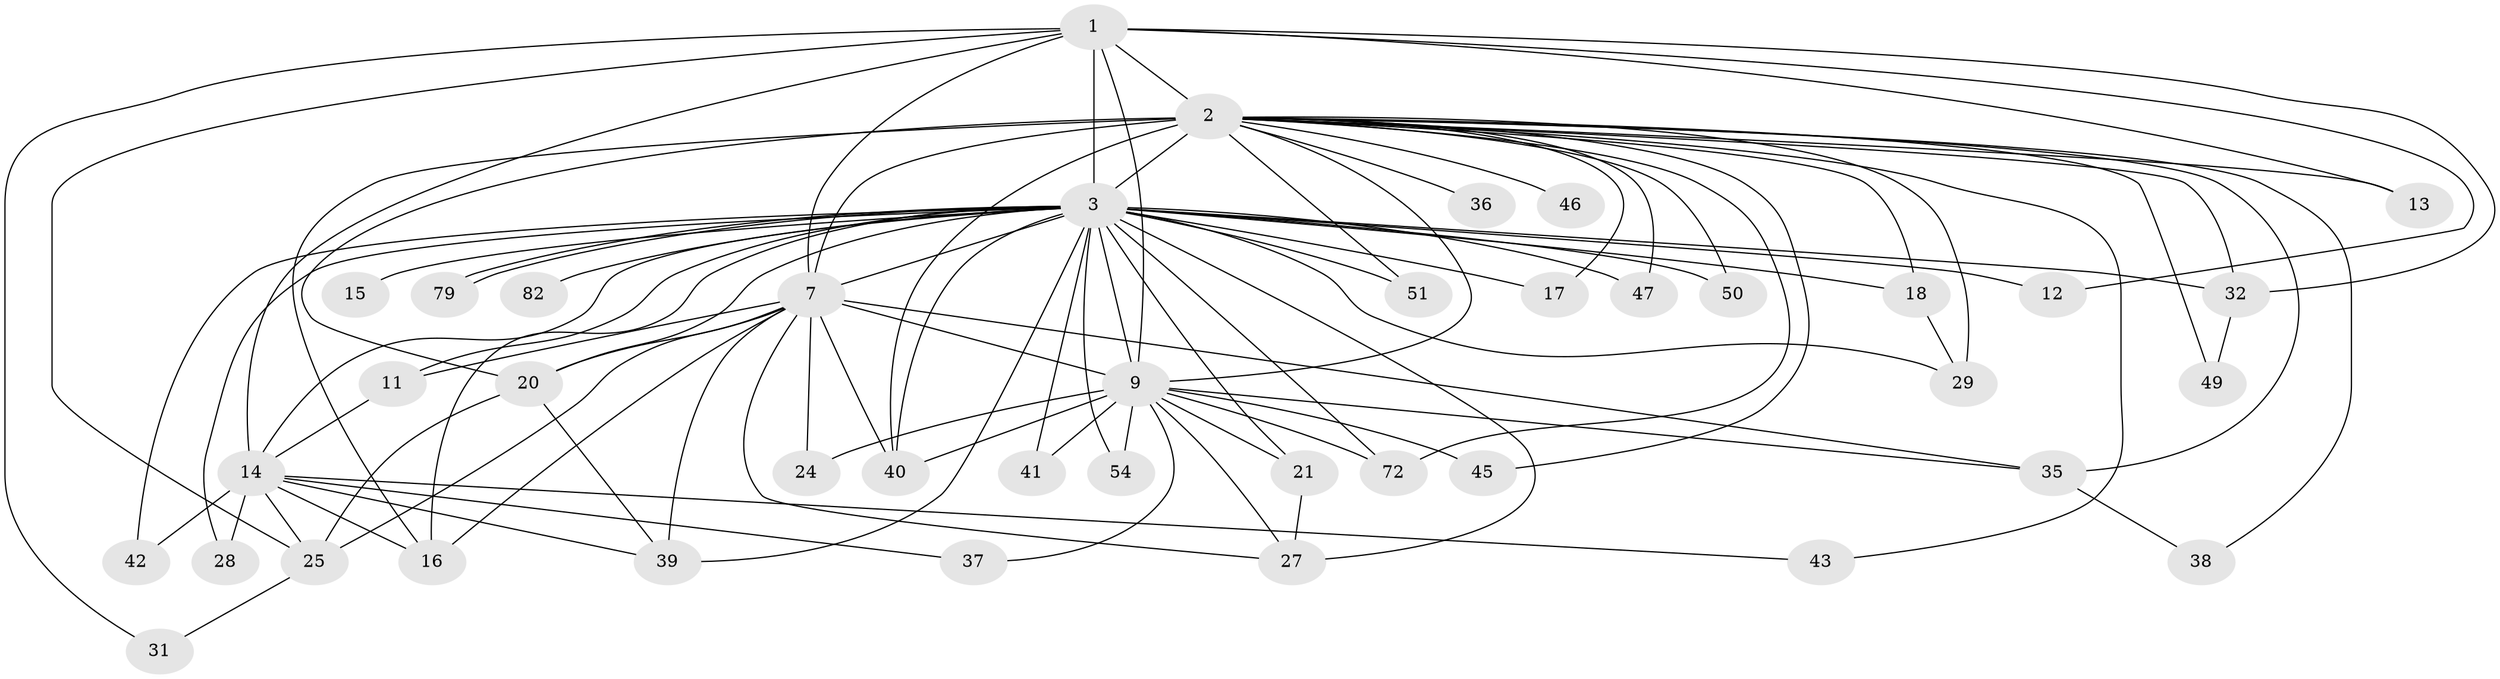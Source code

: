// original degree distribution, {16: 0.012048192771084338, 19: 0.04819277108433735, 27: 0.012048192771084338, 23: 0.012048192771084338, 17: 0.012048192771084338, 21: 0.012048192771084338, 14: 0.012048192771084338, 3: 0.12048192771084337, 2: 0.6265060240963856, 8: 0.012048192771084338, 4: 0.07228915662650602, 6: 0.024096385542168676, 5: 0.024096385542168676}
// Generated by graph-tools (version 1.1) at 2025/14/03/09/25 04:14:03]
// undirected, 41 vertices, 94 edges
graph export_dot {
graph [start="1"]
  node [color=gray90,style=filled];
  1;
  2 [super="+61+5+30+6+23"];
  3 [super="+26+10+4+58+71+22"];
  7 [super="+70+74+56+8+19"];
  9 [super="+52"];
  11;
  12;
  13;
  14 [super="+34+60"];
  15;
  16;
  17;
  18;
  20;
  21 [super="+73"];
  24 [super="+33"];
  25 [super="+63+64"];
  27;
  28;
  29;
  31;
  32 [super="+59"];
  35 [super="+77+75"];
  36;
  37;
  38;
  39 [super="+81"];
  40;
  41;
  42;
  43;
  45;
  46;
  47;
  49;
  50;
  51;
  54;
  72 [super="+80"];
  79;
  82;
  1 -- 2 [weight=3];
  1 -- 3 [weight=3];
  1 -- 7 [weight=3];
  1 -- 9;
  1 -- 12;
  1 -- 13;
  1 -- 14;
  1 -- 25;
  1 -- 31;
  1 -- 32;
  2 -- 3 [weight=11];
  2 -- 7 [weight=8];
  2 -- 9 [weight=3];
  2 -- 13;
  2 -- 17;
  2 -- 32;
  2 -- 35 [weight=2];
  2 -- 38;
  2 -- 40 [weight=2];
  2 -- 20 [weight=2];
  2 -- 72;
  2 -- 18;
  2 -- 36 [weight=2];
  2 -- 46 [weight=2];
  2 -- 47;
  2 -- 51;
  2 -- 29;
  2 -- 16;
  2 -- 43;
  2 -- 45;
  2 -- 49;
  2 -- 50;
  3 -- 7 [weight=8];
  3 -- 9 [weight=4];
  3 -- 11;
  3 -- 15 [weight=2];
  3 -- 17;
  3 -- 18;
  3 -- 21;
  3 -- 28;
  3 -- 32;
  3 -- 39;
  3 -- 47;
  3 -- 54;
  3 -- 79;
  3 -- 79;
  3 -- 72;
  3 -- 12;
  3 -- 14;
  3 -- 16;
  3 -- 82;
  3 -- 20;
  3 -- 27;
  3 -- 29;
  3 -- 41;
  3 -- 42;
  3 -- 50;
  3 -- 51;
  3 -- 40;
  7 -- 9 [weight=2];
  7 -- 11;
  7 -- 35;
  7 -- 39;
  7 -- 40;
  7 -- 16;
  7 -- 20;
  7 -- 24;
  7 -- 27;
  7 -- 25;
  9 -- 21;
  9 -- 27;
  9 -- 37;
  9 -- 40 [weight=2];
  9 -- 41;
  9 -- 45;
  9 -- 54;
  9 -- 72;
  9 -- 35;
  9 -- 24;
  11 -- 14;
  14 -- 25;
  14 -- 28;
  14 -- 43;
  14 -- 42;
  14 -- 37;
  14 -- 39;
  14 -- 16;
  18 -- 29;
  20 -- 39;
  20 -- 25;
  21 -- 27;
  25 -- 31;
  32 -- 49;
  35 -- 38;
}
